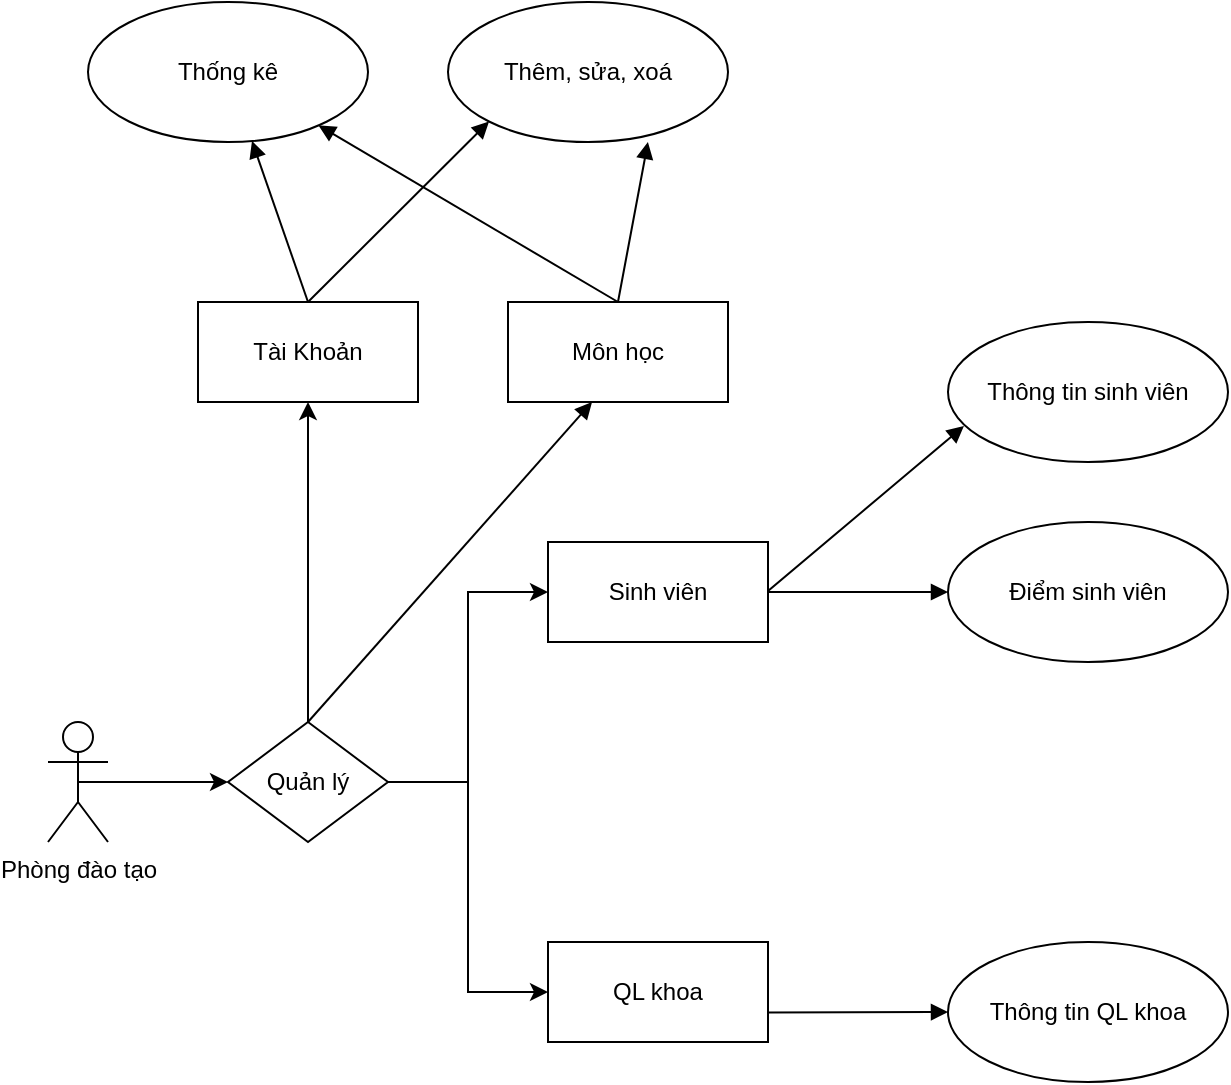<mxfile version="26.0.3">
  <diagram name="Page-1" id="J86YOnv-guk3V2KlRrd4">
    <mxGraphModel dx="984" dy="1864" grid="1" gridSize="10" guides="1" tooltips="1" connect="1" arrows="1" fold="1" page="1" pageScale="1" pageWidth="827" pageHeight="1169" math="0" shadow="0">
      <root>
        <mxCell id="0" />
        <mxCell id="1" parent="0" />
        <mxCell id="4JXuVp3Vluo4T6xKa9MZ-11" style="edgeStyle=orthogonalEdgeStyle;rounded=0;orthogonalLoop=1;jettySize=auto;html=1;exitX=0.5;exitY=0.5;exitDx=0;exitDy=0;exitPerimeter=0;entryX=0;entryY=0.5;entryDx=0;entryDy=0;" parent="1" source="4JXuVp3Vluo4T6xKa9MZ-1" target="4JXuVp3Vluo4T6xKa9MZ-9" edge="1">
          <mxGeometry relative="1" as="geometry" />
        </mxCell>
        <mxCell id="4JXuVp3Vluo4T6xKa9MZ-1" value="Phòng đào tạo" style="shape=umlActor;verticalLabelPosition=bottom;verticalAlign=top;html=1;" parent="1" vertex="1">
          <mxGeometry x="30" y="170" width="30" height="60" as="geometry" />
        </mxCell>
        <mxCell id="4JXuVp3Vluo4T6xKa9MZ-4" value="Sinh viên" style="html=1;whiteSpace=wrap;" parent="1" vertex="1">
          <mxGeometry x="280" y="80" width="110" height="50" as="geometry" />
        </mxCell>
        <mxCell id="4JXuVp3Vluo4T6xKa9MZ-5" value="QL khoa" style="html=1;whiteSpace=wrap;" parent="1" vertex="1">
          <mxGeometry x="280" y="280" width="110" height="50" as="geometry" />
        </mxCell>
        <mxCell id="4JXuVp3Vluo4T6xKa9MZ-13" style="edgeStyle=orthogonalEdgeStyle;rounded=0;orthogonalLoop=1;jettySize=auto;html=1;entryX=0;entryY=0.5;entryDx=0;entryDy=0;" parent="1" source="4JXuVp3Vluo4T6xKa9MZ-9" target="4JXuVp3Vluo4T6xKa9MZ-5" edge="1">
          <mxGeometry relative="1" as="geometry" />
        </mxCell>
        <mxCell id="4JXuVp3Vluo4T6xKa9MZ-22" style="edgeStyle=orthogonalEdgeStyle;rounded=0;orthogonalLoop=1;jettySize=auto;html=1;entryX=0.5;entryY=1;entryDx=0;entryDy=0;" parent="1" source="4JXuVp3Vluo4T6xKa9MZ-9" target="4JXuVp3Vluo4T6xKa9MZ-21" edge="1">
          <mxGeometry relative="1" as="geometry" />
        </mxCell>
        <mxCell id="4JXuVp3Vluo4T6xKa9MZ-9" value="Quản lý" style="shape=rhombus;perimeter=rhombusPerimeter;whiteSpace=wrap;html=1;align=center;" parent="1" vertex="1">
          <mxGeometry x="120" y="170" width="80" height="60" as="geometry" />
        </mxCell>
        <mxCell id="4JXuVp3Vluo4T6xKa9MZ-12" style="edgeStyle=orthogonalEdgeStyle;rounded=0;orthogonalLoop=1;jettySize=auto;html=1;exitX=1;exitY=0.5;exitDx=0;exitDy=0;entryX=0;entryY=0.5;entryDx=0;entryDy=0;" parent="1" source="4JXuVp3Vluo4T6xKa9MZ-9" target="4JXuVp3Vluo4T6xKa9MZ-4" edge="1">
          <mxGeometry relative="1" as="geometry">
            <mxPoint x="55" y="210" as="sourcePoint" />
            <mxPoint x="130" y="210" as="targetPoint" />
          </mxGeometry>
        </mxCell>
        <mxCell id="4JXuVp3Vluo4T6xKa9MZ-14" value="Thông tin sinh viên" style="ellipse;whiteSpace=wrap;html=1;" parent="1" vertex="1">
          <mxGeometry x="480" y="-30" width="140" height="70" as="geometry" />
        </mxCell>
        <mxCell id="4JXuVp3Vluo4T6xKa9MZ-15" value="" style="html=1;verticalAlign=bottom;endArrow=block;curved=0;rounded=0;entryX=0.057;entryY=0.743;entryDx=0;entryDy=0;entryPerimeter=0;" parent="1" target="4JXuVp3Vluo4T6xKa9MZ-14" edge="1">
          <mxGeometry width="80" relative="1" as="geometry">
            <mxPoint x="390" y="104.5" as="sourcePoint" />
            <mxPoint x="470" y="104.5" as="targetPoint" />
            <mxPoint as="offset" />
          </mxGeometry>
        </mxCell>
        <mxCell id="4JXuVp3Vluo4T6xKa9MZ-16" value="" style="html=1;verticalAlign=bottom;endArrow=block;curved=0;rounded=0;entryX=0;entryY=0.5;entryDx=0;entryDy=0;exitX=1;exitY=0.5;exitDx=0;exitDy=0;" parent="1" source="4JXuVp3Vluo4T6xKa9MZ-4" target="4JXuVp3Vluo4T6xKa9MZ-17" edge="1">
          <mxGeometry width="80" relative="1" as="geometry">
            <mxPoint x="400" y="114.5" as="sourcePoint" />
            <mxPoint x="498" y="32" as="targetPoint" />
            <mxPoint as="offset" />
          </mxGeometry>
        </mxCell>
        <mxCell id="4JXuVp3Vluo4T6xKa9MZ-17" value="Điểm sinh viên" style="ellipse;whiteSpace=wrap;html=1;" parent="1" vertex="1">
          <mxGeometry x="480" y="70" width="140" height="70" as="geometry" />
        </mxCell>
        <mxCell id="4JXuVp3Vluo4T6xKa9MZ-21" value="Tài Khoản" style="html=1;whiteSpace=wrap;" parent="1" vertex="1">
          <mxGeometry x="105" y="-40" width="110" height="50" as="geometry" />
        </mxCell>
        <mxCell id="4JXuVp3Vluo4T6xKa9MZ-23" value="" style="html=1;verticalAlign=bottom;endArrow=block;curved=0;rounded=0;entryX=0;entryY=1;entryDx=0;entryDy=0;" parent="1" target="4JXuVp3Vluo4T6xKa9MZ-24" edge="1">
          <mxGeometry width="80" relative="1" as="geometry">
            <mxPoint x="160" y="-40" as="sourcePoint" />
            <mxPoint x="258" y="-122.5" as="targetPoint" />
            <mxPoint as="offset" />
          </mxGeometry>
        </mxCell>
        <mxCell id="4JXuVp3Vluo4T6xKa9MZ-24" value="Thêm, sửa, xoá" style="ellipse;whiteSpace=wrap;html=1;" parent="1" vertex="1">
          <mxGeometry x="230" y="-190" width="140" height="70" as="geometry" />
        </mxCell>
        <mxCell id="4JXuVp3Vluo4T6xKa9MZ-25" value="Thông tin QL khoa" style="ellipse;whiteSpace=wrap;html=1;" parent="1" vertex="1">
          <mxGeometry x="480" y="280" width="140" height="70" as="geometry" />
        </mxCell>
        <mxCell id="4JXuVp3Vluo4T6xKa9MZ-26" value="" style="html=1;verticalAlign=bottom;endArrow=block;curved=0;rounded=0;entryX=0;entryY=0.5;entryDx=0;entryDy=0;exitX=0.999;exitY=0.706;exitDx=0;exitDy=0;exitPerimeter=0;" parent="1" source="4JXuVp3Vluo4T6xKa9MZ-5" target="4JXuVp3Vluo4T6xKa9MZ-25" edge="1">
          <mxGeometry width="80" relative="1" as="geometry">
            <mxPoint x="390" y="314.5" as="sourcePoint" />
            <mxPoint x="470" y="314.5" as="targetPoint" />
            <mxPoint as="offset" />
          </mxGeometry>
        </mxCell>
        <mxCell id="4JXuVp3Vluo4T6xKa9MZ-31" value="" style="html=1;verticalAlign=bottom;endArrow=block;curved=0;rounded=0;" parent="1" target="4JXuVp3Vluo4T6xKa9MZ-32" edge="1">
          <mxGeometry width="80" relative="1" as="geometry">
            <mxPoint x="160" y="-40" as="sourcePoint" />
            <mxPoint x="130" y="-120" as="targetPoint" />
            <mxPoint as="offset" />
          </mxGeometry>
        </mxCell>
        <mxCell id="4JXuVp3Vluo4T6xKa9MZ-32" value="Thống kê" style="ellipse;whiteSpace=wrap;html=1;" parent="1" vertex="1">
          <mxGeometry x="50" y="-190" width="140" height="70" as="geometry" />
        </mxCell>
        <mxCell id="4JXuVp3Vluo4T6xKa9MZ-33" value="" style="html=1;verticalAlign=bottom;endArrow=block;curved=0;rounded=0;exitX=0.5;exitY=0;exitDx=0;exitDy=0;entryX=0.382;entryY=1;entryDx=0;entryDy=0;entryPerimeter=0;" parent="1" source="4JXuVp3Vluo4T6xKa9MZ-9" target="4JXuVp3Vluo4T6xKa9MZ-34" edge="1">
          <mxGeometry width="80" relative="1" as="geometry">
            <mxPoint x="170" y="-30" as="sourcePoint" />
            <mxPoint x="270" y="40" as="targetPoint" />
            <mxPoint as="offset" />
          </mxGeometry>
        </mxCell>
        <mxCell id="4JXuVp3Vluo4T6xKa9MZ-34" value="Môn học" style="html=1;whiteSpace=wrap;" parent="1" vertex="1">
          <mxGeometry x="260" y="-40" width="110" height="50" as="geometry" />
        </mxCell>
        <mxCell id="4JXuVp3Vluo4T6xKa9MZ-35" value="" style="html=1;verticalAlign=bottom;endArrow=block;curved=0;rounded=0;exitX=0.5;exitY=0;exitDx=0;exitDy=0;" parent="1" source="4JXuVp3Vluo4T6xKa9MZ-34" target="4JXuVp3Vluo4T6xKa9MZ-32" edge="1">
          <mxGeometry width="80" relative="1" as="geometry">
            <mxPoint x="170" y="-30" as="sourcePoint" />
            <mxPoint x="230" y="-111" as="targetPoint" />
            <mxPoint as="offset" />
          </mxGeometry>
        </mxCell>
        <mxCell id="4JXuVp3Vluo4T6xKa9MZ-36" value="" style="html=1;verticalAlign=bottom;endArrow=block;curved=0;rounded=0;entryX=0.714;entryY=1;entryDx=0;entryDy=0;entryPerimeter=0;exitX=0.5;exitY=0;exitDx=0;exitDy=0;" parent="1" source="4JXuVp3Vluo4T6xKa9MZ-34" target="4JXuVp3Vluo4T6xKa9MZ-24" edge="1">
          <mxGeometry width="80" relative="1" as="geometry">
            <mxPoint x="170" y="-30" as="sourcePoint" />
            <mxPoint x="230" y="-111" as="targetPoint" />
            <mxPoint as="offset" />
          </mxGeometry>
        </mxCell>
      </root>
    </mxGraphModel>
  </diagram>
</mxfile>
